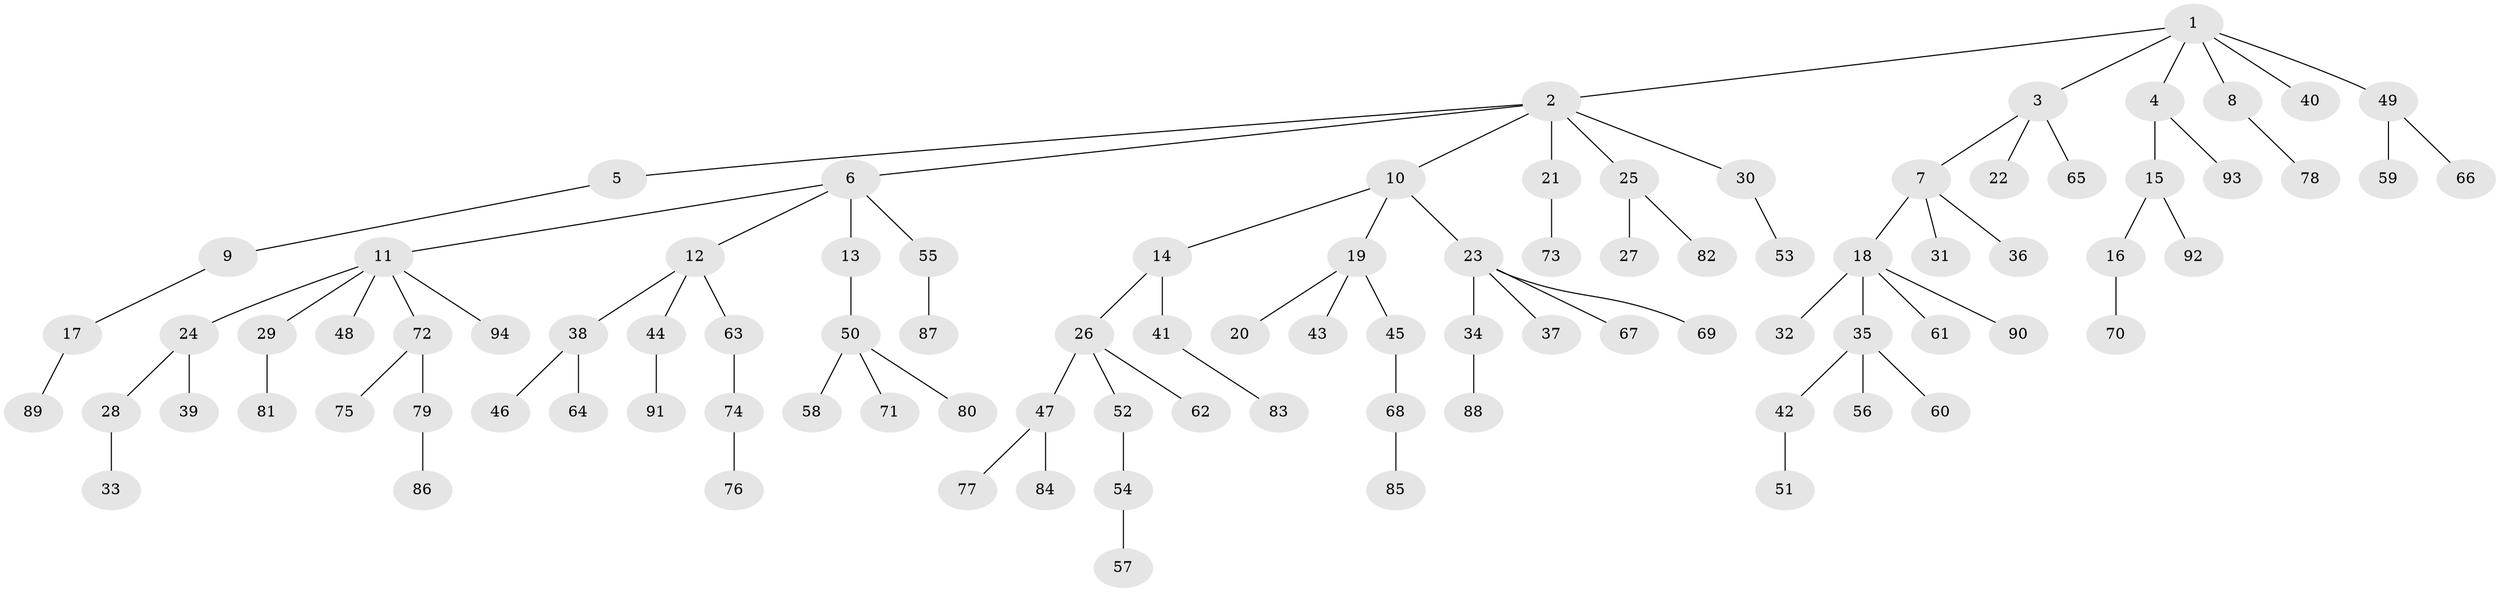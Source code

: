 // Generated by graph-tools (version 1.1) at 2025/15/03/09/25 04:15:39]
// undirected, 94 vertices, 93 edges
graph export_dot {
graph [start="1"]
  node [color=gray90,style=filled];
  1;
  2;
  3;
  4;
  5;
  6;
  7;
  8;
  9;
  10;
  11;
  12;
  13;
  14;
  15;
  16;
  17;
  18;
  19;
  20;
  21;
  22;
  23;
  24;
  25;
  26;
  27;
  28;
  29;
  30;
  31;
  32;
  33;
  34;
  35;
  36;
  37;
  38;
  39;
  40;
  41;
  42;
  43;
  44;
  45;
  46;
  47;
  48;
  49;
  50;
  51;
  52;
  53;
  54;
  55;
  56;
  57;
  58;
  59;
  60;
  61;
  62;
  63;
  64;
  65;
  66;
  67;
  68;
  69;
  70;
  71;
  72;
  73;
  74;
  75;
  76;
  77;
  78;
  79;
  80;
  81;
  82;
  83;
  84;
  85;
  86;
  87;
  88;
  89;
  90;
  91;
  92;
  93;
  94;
  1 -- 2;
  1 -- 3;
  1 -- 4;
  1 -- 8;
  1 -- 40;
  1 -- 49;
  2 -- 5;
  2 -- 6;
  2 -- 10;
  2 -- 21;
  2 -- 25;
  2 -- 30;
  3 -- 7;
  3 -- 22;
  3 -- 65;
  4 -- 15;
  4 -- 93;
  5 -- 9;
  6 -- 11;
  6 -- 12;
  6 -- 13;
  6 -- 55;
  7 -- 18;
  7 -- 31;
  7 -- 36;
  8 -- 78;
  9 -- 17;
  10 -- 14;
  10 -- 19;
  10 -- 23;
  11 -- 24;
  11 -- 29;
  11 -- 48;
  11 -- 72;
  11 -- 94;
  12 -- 38;
  12 -- 44;
  12 -- 63;
  13 -- 50;
  14 -- 26;
  14 -- 41;
  15 -- 16;
  15 -- 92;
  16 -- 70;
  17 -- 89;
  18 -- 32;
  18 -- 35;
  18 -- 61;
  18 -- 90;
  19 -- 20;
  19 -- 43;
  19 -- 45;
  21 -- 73;
  23 -- 34;
  23 -- 37;
  23 -- 67;
  23 -- 69;
  24 -- 28;
  24 -- 39;
  25 -- 27;
  25 -- 82;
  26 -- 47;
  26 -- 52;
  26 -- 62;
  28 -- 33;
  29 -- 81;
  30 -- 53;
  34 -- 88;
  35 -- 42;
  35 -- 56;
  35 -- 60;
  38 -- 46;
  38 -- 64;
  41 -- 83;
  42 -- 51;
  44 -- 91;
  45 -- 68;
  47 -- 77;
  47 -- 84;
  49 -- 59;
  49 -- 66;
  50 -- 58;
  50 -- 71;
  50 -- 80;
  52 -- 54;
  54 -- 57;
  55 -- 87;
  63 -- 74;
  68 -- 85;
  72 -- 75;
  72 -- 79;
  74 -- 76;
  79 -- 86;
}
